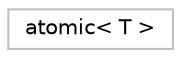 digraph "Graphical Class Hierarchy"
{
 // LATEX_PDF_SIZE
  edge [fontname="Helvetica",fontsize="10",labelfontname="Helvetica",labelfontsize="10"];
  node [fontname="Helvetica",fontsize="10",shape=record];
  rankdir="LR";
  Node0 [label="atomic\< T \>",height=0.2,width=0.4,color="grey75", fillcolor="white", style="filled",tooltip="STL class."];
}
